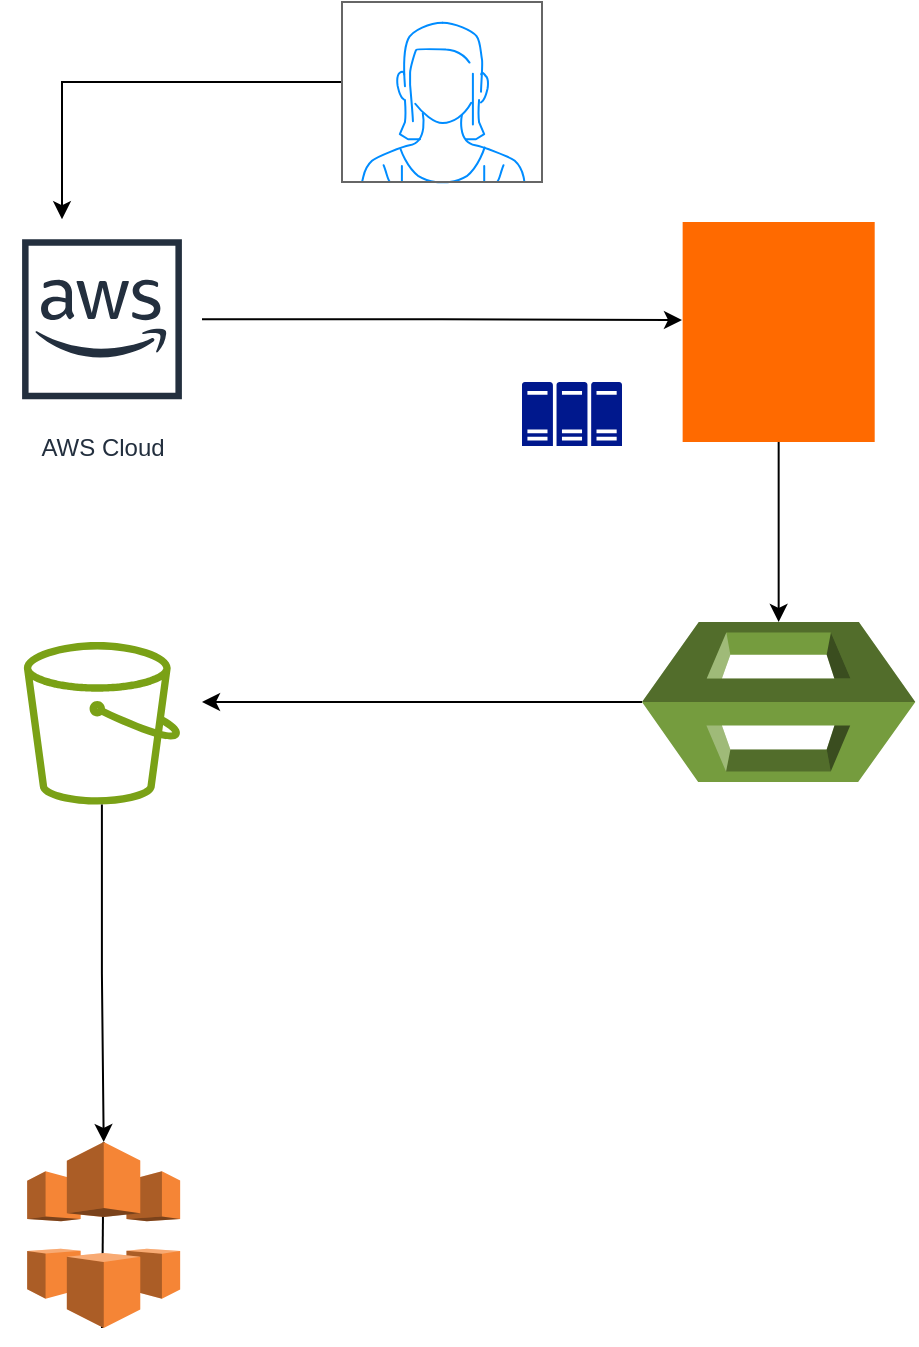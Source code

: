 <mxfile version="25.0.3">
  <diagram name="Página-1" id="zixkj7PH_ouIgXR8HWo8">
    <mxGraphModel dx="2200" dy="1150" grid="1" gridSize="10" guides="1" tooltips="1" connect="1" arrows="1" fold="1" page="1" pageScale="1" pageWidth="827" pageHeight="1169" math="0" shadow="0">
      <root>
        <mxCell id="0" />
        <mxCell id="1" parent="0" />
        <mxCell id="2oPCHb6VPlE1K22jB4eB-8" style="edgeStyle=orthogonalEdgeStyle;rounded=0;orthogonalLoop=1;jettySize=auto;html=1;" edge="1" parent="1" source="2oPCHb6VPlE1K22jB4eB-2" target="2oPCHb6VPlE1K22jB4eB-4">
          <mxGeometry relative="1" as="geometry">
            <Array as="points">
              <mxPoint x="160" y="80" />
            </Array>
          </mxGeometry>
        </mxCell>
        <mxCell id="2oPCHb6VPlE1K22jB4eB-2" value="" style="verticalLabelPosition=bottom;shadow=0;dashed=0;align=center;html=1;verticalAlign=top;strokeWidth=1;shape=mxgraph.mockup.containers.userFemale;strokeColor=#666666;strokeColor2=#008cff;" vertex="1" parent="1">
          <mxGeometry x="300" y="40" width="100" height="90" as="geometry" />
        </mxCell>
        <mxCell id="2oPCHb6VPlE1K22jB4eB-15" style="edgeStyle=orthogonalEdgeStyle;rounded=0;orthogonalLoop=1;jettySize=auto;html=1;" edge="1" parent="1" source="2oPCHb6VPlE1K22jB4eB-4">
          <mxGeometry relative="1" as="geometry">
            <mxPoint x="470" y="199" as="targetPoint" />
          </mxGeometry>
        </mxCell>
        <mxCell id="2oPCHb6VPlE1K22jB4eB-4" value="AWS Cloud" style="sketch=0;outlineConnect=0;fontColor=#232F3E;gradientColor=none;strokeColor=#232F3E;fillColor=#ffffff;dashed=0;verticalLabelPosition=bottom;verticalAlign=top;align=center;html=1;fontSize=12;fontStyle=0;aspect=fixed;shape=mxgraph.aws4.resourceIcon;resIcon=mxgraph.aws4.aws_cloud;" vertex="1" parent="1">
          <mxGeometry x="130" y="148.59" width="100" height="100" as="geometry" />
        </mxCell>
        <mxCell id="2oPCHb6VPlE1K22jB4eB-38" style="edgeStyle=orthogonalEdgeStyle;rounded=0;orthogonalLoop=1;jettySize=auto;html=1;" edge="1" parent="1" source="2oPCHb6VPlE1K22jB4eB-39">
          <mxGeometry relative="1" as="geometry">
            <mxPoint x="180" y="680" as="targetPoint" />
            <Array as="points">
              <mxPoint x="180" y="680" />
              <mxPoint x="180" y="680" />
            </Array>
          </mxGeometry>
        </mxCell>
        <mxCell id="2oPCHb6VPlE1K22jB4eB-5" value="" style="sketch=0;outlineConnect=0;fontColor=#232F3E;gradientColor=none;fillColor=#7AA116;strokeColor=none;dashed=0;verticalLabelPosition=bottom;verticalAlign=top;align=center;html=1;fontSize=12;fontStyle=0;aspect=fixed;pointerEvents=1;shape=mxgraph.aws4.bucket;" vertex="1" parent="1">
          <mxGeometry x="140.93" y="360" width="78.15" height="81.28" as="geometry" />
        </mxCell>
        <mxCell id="2oPCHb6VPlE1K22jB4eB-14" value="" style="points=[];aspect=fixed;html=1;align=center;shadow=0;dashed=0;fillColor=#FF6A00;strokeColor=none;shape=mxgraph.alibaba_cloud.region;" vertex="1" parent="1">
          <mxGeometry x="470.32" y="150" width="96.03" height="110" as="geometry" />
        </mxCell>
        <mxCell id="2oPCHb6VPlE1K22jB4eB-37" style="edgeStyle=orthogonalEdgeStyle;rounded=0;orthogonalLoop=1;jettySize=auto;html=1;exitX=0.5;exitY=1;exitDx=0;exitDy=0;exitPerimeter=0;" edge="1" parent="1" source="2oPCHb6VPlE1K22jB4eB-16">
          <mxGeometry relative="1" as="geometry">
            <mxPoint x="230" y="390" as="targetPoint" />
          </mxGeometry>
        </mxCell>
        <mxCell id="2oPCHb6VPlE1K22jB4eB-16" value="" style="outlineConnect=0;dashed=0;verticalLabelPosition=bottom;verticalAlign=top;align=center;html=1;shape=mxgraph.aws3.cloudformation;fillColor=#759C3E;gradientColor=none;direction=south;" vertex="1" parent="1">
          <mxGeometry x="450" y="350" width="136.66" height="80" as="geometry" />
        </mxCell>
        <mxCell id="2oPCHb6VPlE1K22jB4eB-28" style="edgeStyle=orthogonalEdgeStyle;rounded=0;orthogonalLoop=1;jettySize=auto;html=1;entryX=0;entryY=0.5;entryDx=0;entryDy=0;entryPerimeter=0;" edge="1" parent="1" source="2oPCHb6VPlE1K22jB4eB-14" target="2oPCHb6VPlE1K22jB4eB-16">
          <mxGeometry relative="1" as="geometry" />
        </mxCell>
        <mxCell id="2oPCHb6VPlE1K22jB4eB-33" value="" style="sketch=0;aspect=fixed;pointerEvents=1;shadow=0;dashed=0;html=1;strokeColor=none;labelPosition=center;verticalLabelPosition=bottom;verticalAlign=top;align=center;fillColor=#00188D;shape=mxgraph.mscae.enterprise.server_farm" vertex="1" parent="1">
          <mxGeometry x="390" y="230" width="50" height="32" as="geometry" />
        </mxCell>
        <mxCell id="2oPCHb6VPlE1K22jB4eB-40" style="edgeStyle=none;rounded=0;orthogonalLoop=1;jettySize=auto;html=1;exitX=0.5;exitY=0;exitDx=0;exitDy=0;exitPerimeter=0;" edge="1" parent="1" source="2oPCHb6VPlE1K22jB4eB-39">
          <mxGeometry relative="1" as="geometry">
            <mxPoint x="180" y="700" as="targetPoint" />
          </mxGeometry>
        </mxCell>
        <mxCell id="2oPCHb6VPlE1K22jB4eB-41" value="" style="edgeStyle=orthogonalEdgeStyle;rounded=0;orthogonalLoop=1;jettySize=auto;html=1;" edge="1" parent="1" source="2oPCHb6VPlE1K22jB4eB-5" target="2oPCHb6VPlE1K22jB4eB-39">
          <mxGeometry relative="1" as="geometry">
            <mxPoint x="180" y="680" as="targetPoint" />
            <mxPoint x="180" y="441" as="sourcePoint" />
            <Array as="points" />
          </mxGeometry>
        </mxCell>
        <mxCell id="2oPCHb6VPlE1K22jB4eB-39" value="" style="outlineConnect=0;dashed=0;verticalLabelPosition=bottom;verticalAlign=top;align=center;html=1;shape=mxgraph.aws3.cloudfront;fillColor=#F58536;gradientColor=none;" vertex="1" parent="1">
          <mxGeometry x="142.58" y="610" width="76.5" height="93" as="geometry" />
        </mxCell>
      </root>
    </mxGraphModel>
  </diagram>
</mxfile>
